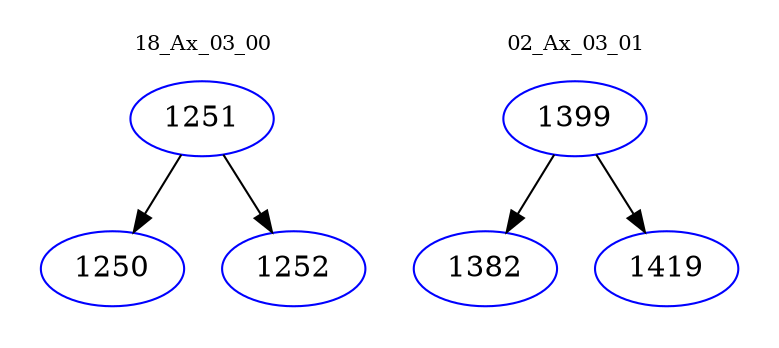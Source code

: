 digraph{
subgraph cluster_0 {
color = white
label = "18_Ax_03_00";
fontsize=10;
T0_1251 [label="1251", color="blue"]
T0_1251 -> T0_1250 [color="black"]
T0_1250 [label="1250", color="blue"]
T0_1251 -> T0_1252 [color="black"]
T0_1252 [label="1252", color="blue"]
}
subgraph cluster_1 {
color = white
label = "02_Ax_03_01";
fontsize=10;
T1_1399 [label="1399", color="blue"]
T1_1399 -> T1_1382 [color="black"]
T1_1382 [label="1382", color="blue"]
T1_1399 -> T1_1419 [color="black"]
T1_1419 [label="1419", color="blue"]
}
}
